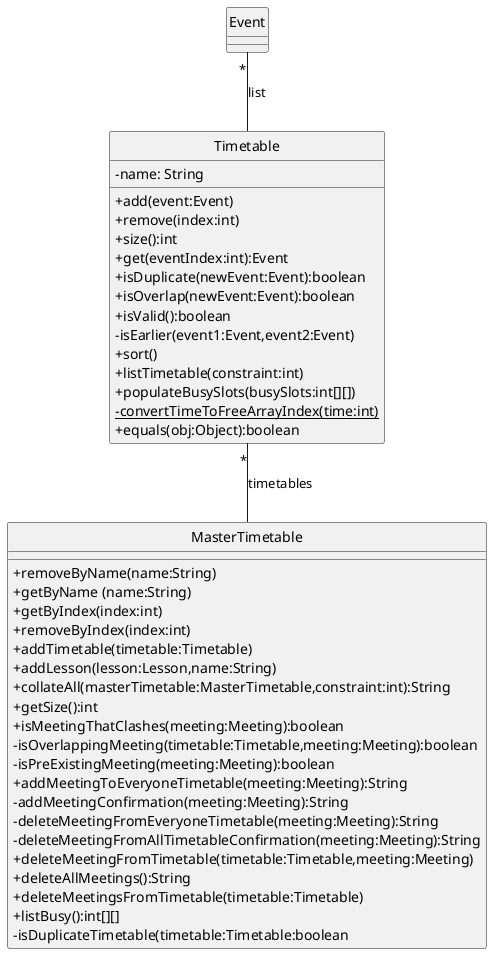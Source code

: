 @startuml
hide circle
skinparam classAttributeIconSize 0

class Timetable {
    -name: String
    +add(event:Event)
    +remove(index:int)
    +size():int
    +get(eventIndex:int):Event
    +isDuplicate(newEvent:Event):boolean
    +isOverlap(newEvent:Event):boolean
    +isValid():boolean
    -isEarlier(event1:Event,event2:Event)
    +sort()
    +listTimetable(constraint:int)
    +populateBusySlots(busySlots:int[][])
    -{static}convertTimeToFreeArrayIndex(time:int)
    +equals(obj:Object):boolean
}

class MasterTimetable {
    +removeByName(name:String)
    +getByName (name:String)
    +getByIndex(index:int)
    +removeByIndex(index:int)
    +addTimetable(timetable:Timetable)
    +addLesson(lesson:Lesson,name:String)
    +collateAll(masterTimetable:MasterTimetable,constraint:int):String
    +getSize():int
    +isMeetingThatClashes(meeting:Meeting):boolean
    -isOverlappingMeeting(timetable:Timetable,meeting:Meeting):boolean
    -isPreExistingMeeting(meeting:Meeting):boolean
    +addMeetingToEveryoneTimetable(meeting:Meeting):String
    -addMeetingConfirmation(meeting:Meeting):String
    -deleteMeetingFromEveryoneTimetable(meeting:Meeting):String
    -deleteMeetingFromAllTimetableConfirmation(meeting:Meeting):String
    +deleteMeetingFromTimetable(timetable:Timetable,meeting:Meeting)
    +deleteAllMeetings():String
    +deleteMeetingsFromTimetable(timetable:Timetable)
    +listBusy():int[][]
    -isDuplicateTimetable(timetable:Timetable:boolean
}

class Event {

}

"Timetable" -u- "*" "Event" : list
"MasterTimetable" -u- "*" "Timetable" : timetables
@enduml